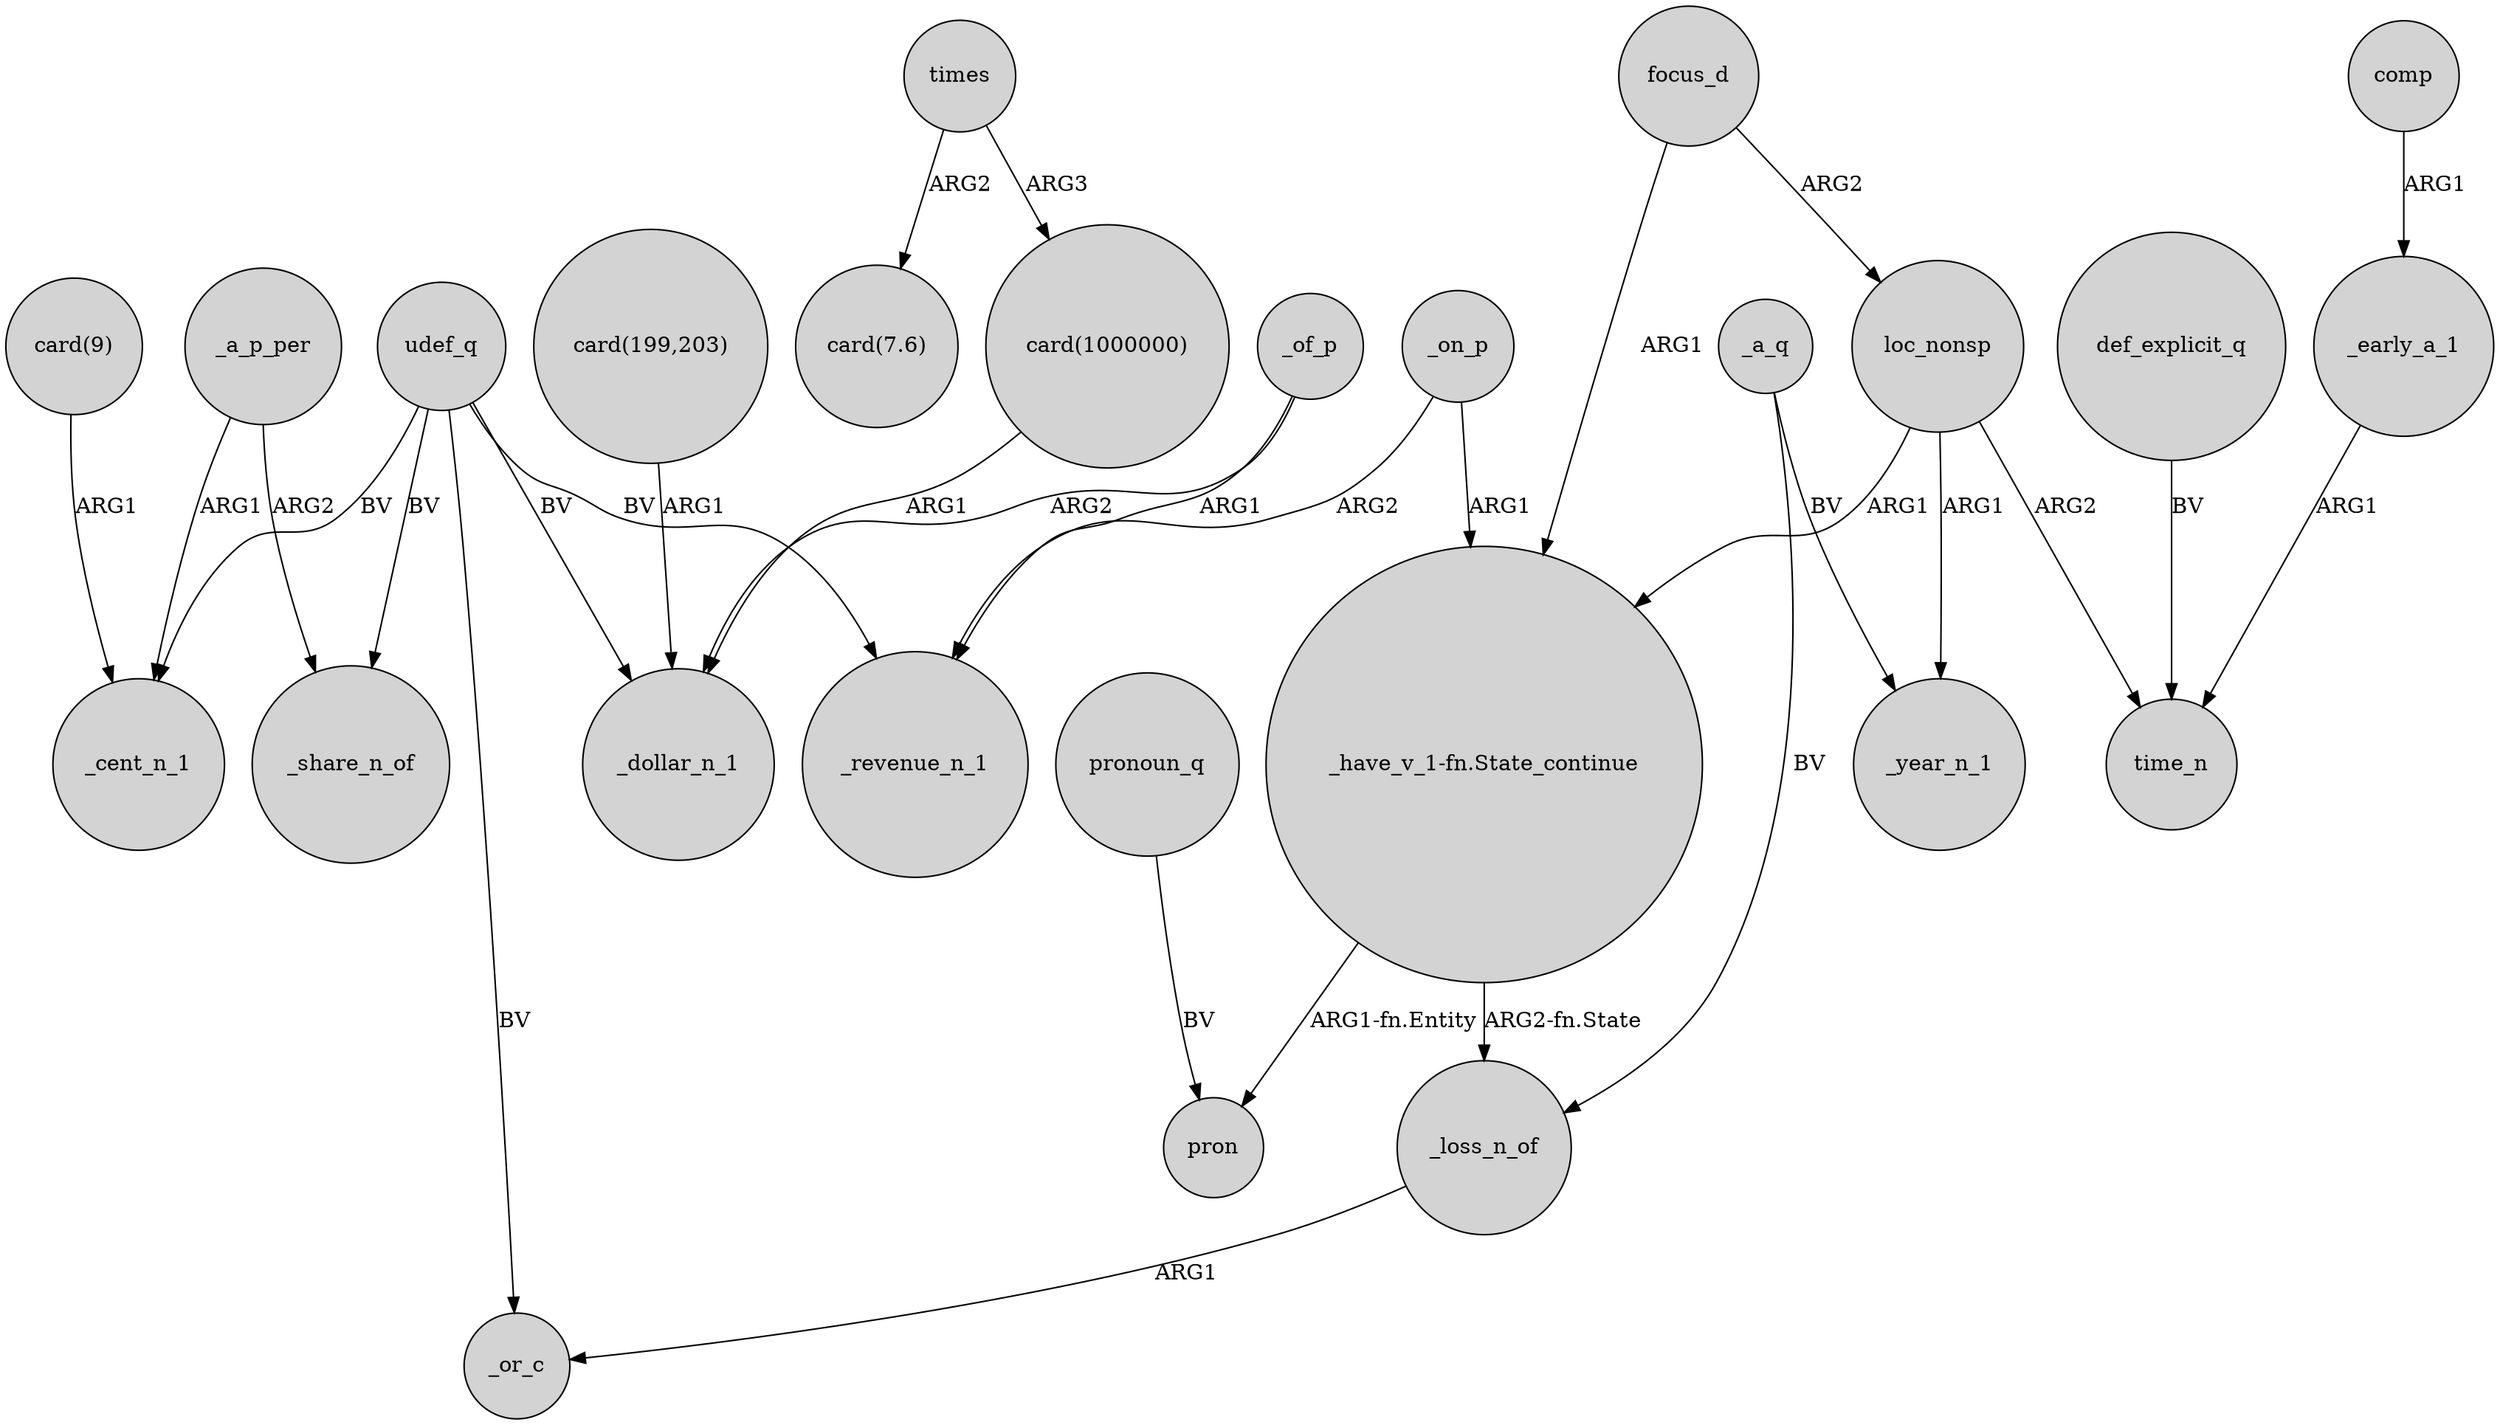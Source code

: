 digraph {
	node [shape=circle style=filled]
	_early_a_1 -> time_n [label=ARG1]
	_a_q -> _loss_n_of [label=BV]
	_a_p_per -> _cent_n_1 [label=ARG1]
	"card(199,203)" -> _dollar_n_1 [label=ARG1]
	loc_nonsp -> _year_n_1 [label=ARG1]
	times -> "card(1000000)" [label=ARG3]
	_on_p -> _revenue_n_1 [label=ARG2]
	_of_p -> _revenue_n_1 [label=ARG1]
	comp -> _early_a_1 [label=ARG1]
	focus_d -> loc_nonsp [label=ARG2]
	_a_q -> _year_n_1 [label=BV]
	"card(9)" -> _cent_n_1 [label=ARG1]
	udef_q -> _cent_n_1 [label=BV]
	"_have_v_1-fn.State_continue" -> _loss_n_of [label="ARG2-fn.State"]
	udef_q -> _revenue_n_1 [label=BV]
	udef_q -> _or_c [label=BV]
	pronoun_q -> pron [label=BV]
	_on_p -> "_have_v_1-fn.State_continue" [label=ARG1]
	_a_p_per -> _share_n_of [label=ARG2]
	udef_q -> _share_n_of [label=BV]
	udef_q -> _dollar_n_1 [label=BV]
	"card(1000000)" -> _dollar_n_1 [label=ARG1]
	loc_nonsp -> "_have_v_1-fn.State_continue" [label=ARG1]
	"_have_v_1-fn.State_continue" -> pron [label="ARG1-fn.Entity"]
	_loss_n_of -> _or_c [label=ARG1]
	def_explicit_q -> time_n [label=BV]
	loc_nonsp -> time_n [label=ARG2]
	times -> "card(7.6)" [label=ARG2]
	_of_p -> _dollar_n_1 [label=ARG2]
	focus_d -> "_have_v_1-fn.State_continue" [label=ARG1]
}
